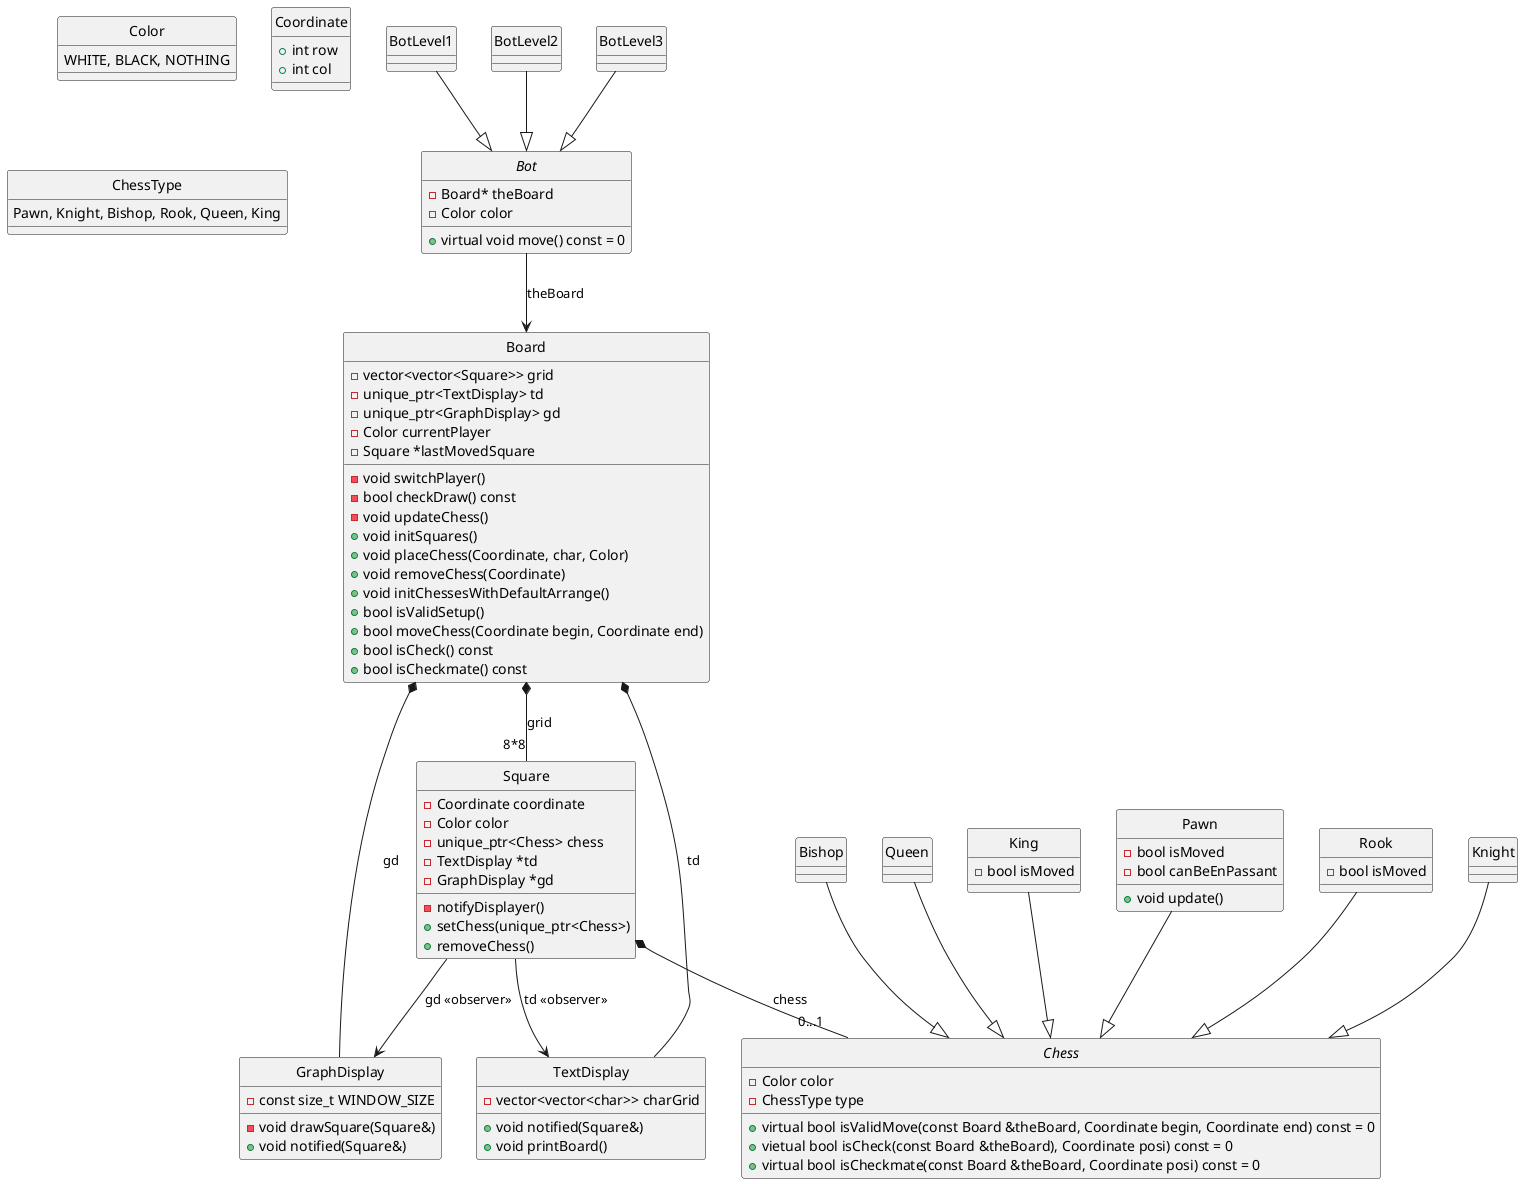 @startuml UML
hide circle
skinparam groupInheritance 2


enum Color { 
    WHITE, BLACK, NOTHING 
}

struct Coordinate {
    + int row
    + int col
}

enum ChessType {
    Pawn, Knight, Bishop, Rook, Queen, King
}

class Square {
    - Coordinate coordinate
    - Color color
    - unique_ptr<Chess> chess
    - TextDisplay *td
    - GraphDisplay *gd
    - notifyDisplayer() 
    + setChess(unique_ptr<Chess>)
    + removeChess()
}
Square --> TextDisplay : td <<observer>>
Square --> GraphDisplay : gd <<observer>>
Square *-- "0...1" Chess : chess


abstract class Chess {
    - Color color
    - ChessType type
    + virtual bool isValidMove(const Board &theBoard, Coordinate begin, Coordinate end) const = 0
    + vietual bool isCheck(const Board &theBoard), Coordinate posi) const = 0
    + virtual bool isCheckmate(const Board &theBoard, Coordinate posi) const = 0
}

class Pawn {
    - bool isMoved
    - bool canBeEnPassant
    ' + bool isValidMove(const Board &theBoard, Coordinate begin, Coordinate end) const override
    ' + bool isCheck(const Board &theBoard, Coordinate posi) const override
    ' + bool isCheckmate(const Board &theBoard, Coordinate posi) const override
    + void update()
}
Pawn --|> Chess

class Rook {
    - bool isMoved
    ' + bool isValidMove(const Board &theBoard, Coordinate begin, Coordinate end) const override
    ' + bool isCheck(const Board &theBoard, Coordinate posi) const override
    ' + bool isCheckmate(const Board &theBoard, Coordinate posi) const override
}
Rook --|> Chess

class Knight {
    ' + bool isValidMove(const Board &theBoard, Coordinate begin, Coordinate end) const override
    ' + bool isCheck(const Board &theBoard, Coordinate posi) const override
    ' + bool isCheckmate(const Board &theBoard, Coordinate posi) const override
}
Knight --|> Chess

class Bishop {
    ' + bool isValidMove(const Board &theBoard, Coordinate begin, Coordinate end) const override
    ' + bool isCheck(const Board &theBoard, Coordinate posi) const override
    ' + bool isCheckmate(const Board &theBoard, Coordinate posi) const override
}
Bishop --|> Chess

class Queen {
    ' + bool isValidMove(const Board &theBoard, Coordinate begin, Coordinate end) const override
    ' + bool isCheck(const Board &theBoard, Coordinate posi) const override
    ' + bool isCheckmate(const Board &theBoard, Coordinate posi) const override
}
Queen --|> Chess

class King {
    - bool isMoved
    ' + bool isValidMove(const Board &theBoard, Coordinate begin, Coordinate end) const override
    ' + bool isCheck(const Board &theBoard, Coordinate posi) const override
    ' + bool isCheckmate(const Board &theBoard, Coordinate posi) const override
}
King --|> Chess


class Board {
    - vector<vector<Square>> grid
    - unique_ptr<TextDisplay> td
    - unique_ptr<GraphDisplay> gd
    - Color currentPlayer
    - Square *lastMovedSquare
    - void switchPlayer()
    - bool checkDraw() const
    - void updateChess()
    + void initSquares()
    + void placeChess(Coordinate, char, Color)
    + void removeChess(Coordinate)
    + void initChessesWithDefaultArrange()
    + bool isValidSetup()
    + bool moveChess(Coordinate begin, Coordinate end)
    + bool isCheck() const
    + bool isCheckmate() const
}
Board *-- "8*8" Square : grid
Board *-- TextDisplay : td
Board *-- GraphDisplay : gd


class TextDisplay {
    - vector<vector<char>> charGrid
    + void notified(Square&)
    + void printBoard()
}

class GraphDisplay {
    - const size_t WINDOW_SIZE
    - void drawSquare(Square&)
    + void notified(Square&)
}


abstract class Bot {
    - Board* theBoard
    - Color color
    + virtual void move() const = 0
}
Bot --> Board : theBoard

class BotLevel1 {

}
BotLevel1 --|> Bot

class BotLevel2 {

}
BotLevel2 --|> Bot

class BotLevel3 {

}
BotLevel3 --|> Bot

@enduml